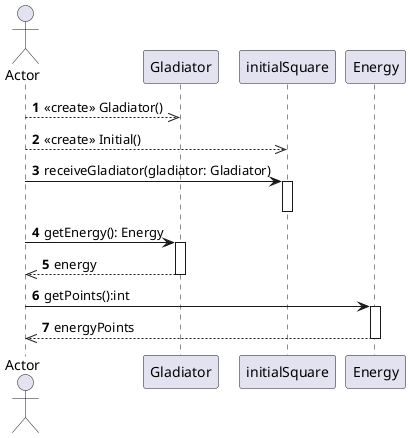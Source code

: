 @startuml
'https://plantuml.com/sequence-diagram

autonumber
actor Actor
Actor -->> Gladiator: <<create>> Gladiator()
Actor -->> initialSquare: <<create>> Initial()
Actor -> initialSquare: receiveGladiator(gladiator: Gladiator)
activate initialSquare
deactivate initialSquare
Actor -> Gladiator: getEnergy(): Energy
activate Gladiator
Gladiator -->> Actor: energy
deactivate Gladiator
Actor -> Energy: getPoints():int
activate Energy
Energy -->> Actor: energyPoints
deactivate Energy
@enduml